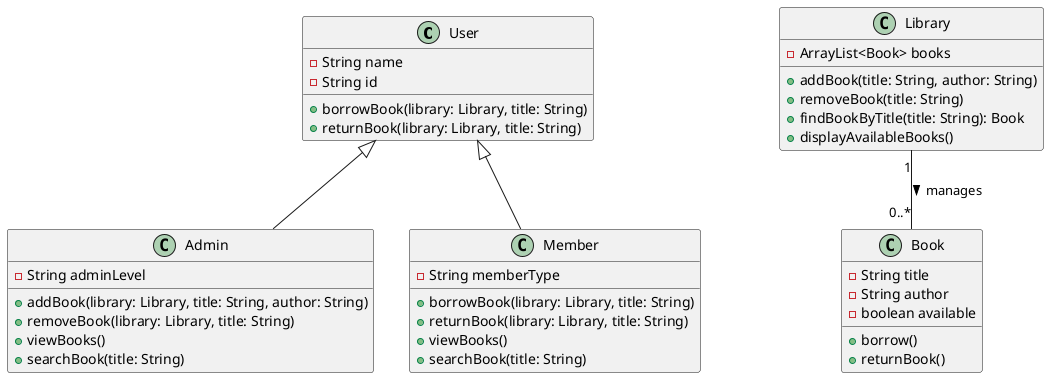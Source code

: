
@startuml
' Define the User class
class User {
    - String name
    - String id
    + borrowBook(library: Library, title: String)
    + returnBook(library: Library, title: String)
}

' Define the Admin class that inherits from User
class Admin {
    - String adminLevel
    + addBook(library: Library, title: String, author: String)
    + removeBook(library: Library, title: String)
    + viewBooks()
    + searchBook(title: String)
}

' Define the Member class that inherits from User
class Member {
    - String memberType
    + borrowBook(library: Library, title: String)
    + returnBook(library: Library, title: String)
    + viewBooks()
    + searchBook(title: String)
}

' Define the Library class
class Library {
    - ArrayList<Book> books
    + addBook(title: String, author: String)
    + removeBook(title: String)
    + findBookByTitle(title: String): Book
    + displayAvailableBooks()
}

' Define the Book class
class Book {
    - String title
    - String author
    - boolean available
    + borrow()
    + returnBook()
}

' Define inheritance relations
User <|-- Admin
User <|-- Member

' Define associations
Library "1" -- "0..*" Book : manages >
@enduml
